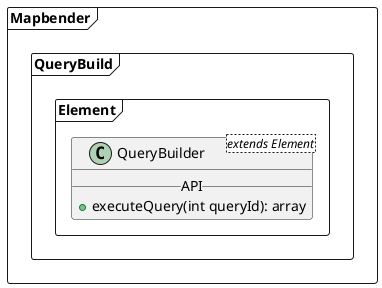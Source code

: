 @startuml

package Mapbender <<Frame>> {

  package QueryBuild <<Frame>>{
    package Element <<Frame>>{
      class QueryBuilder <extends Element>{
         __ API __
         + executeQuery(int queryId): array
      }
    }
  }
}
@enduml
